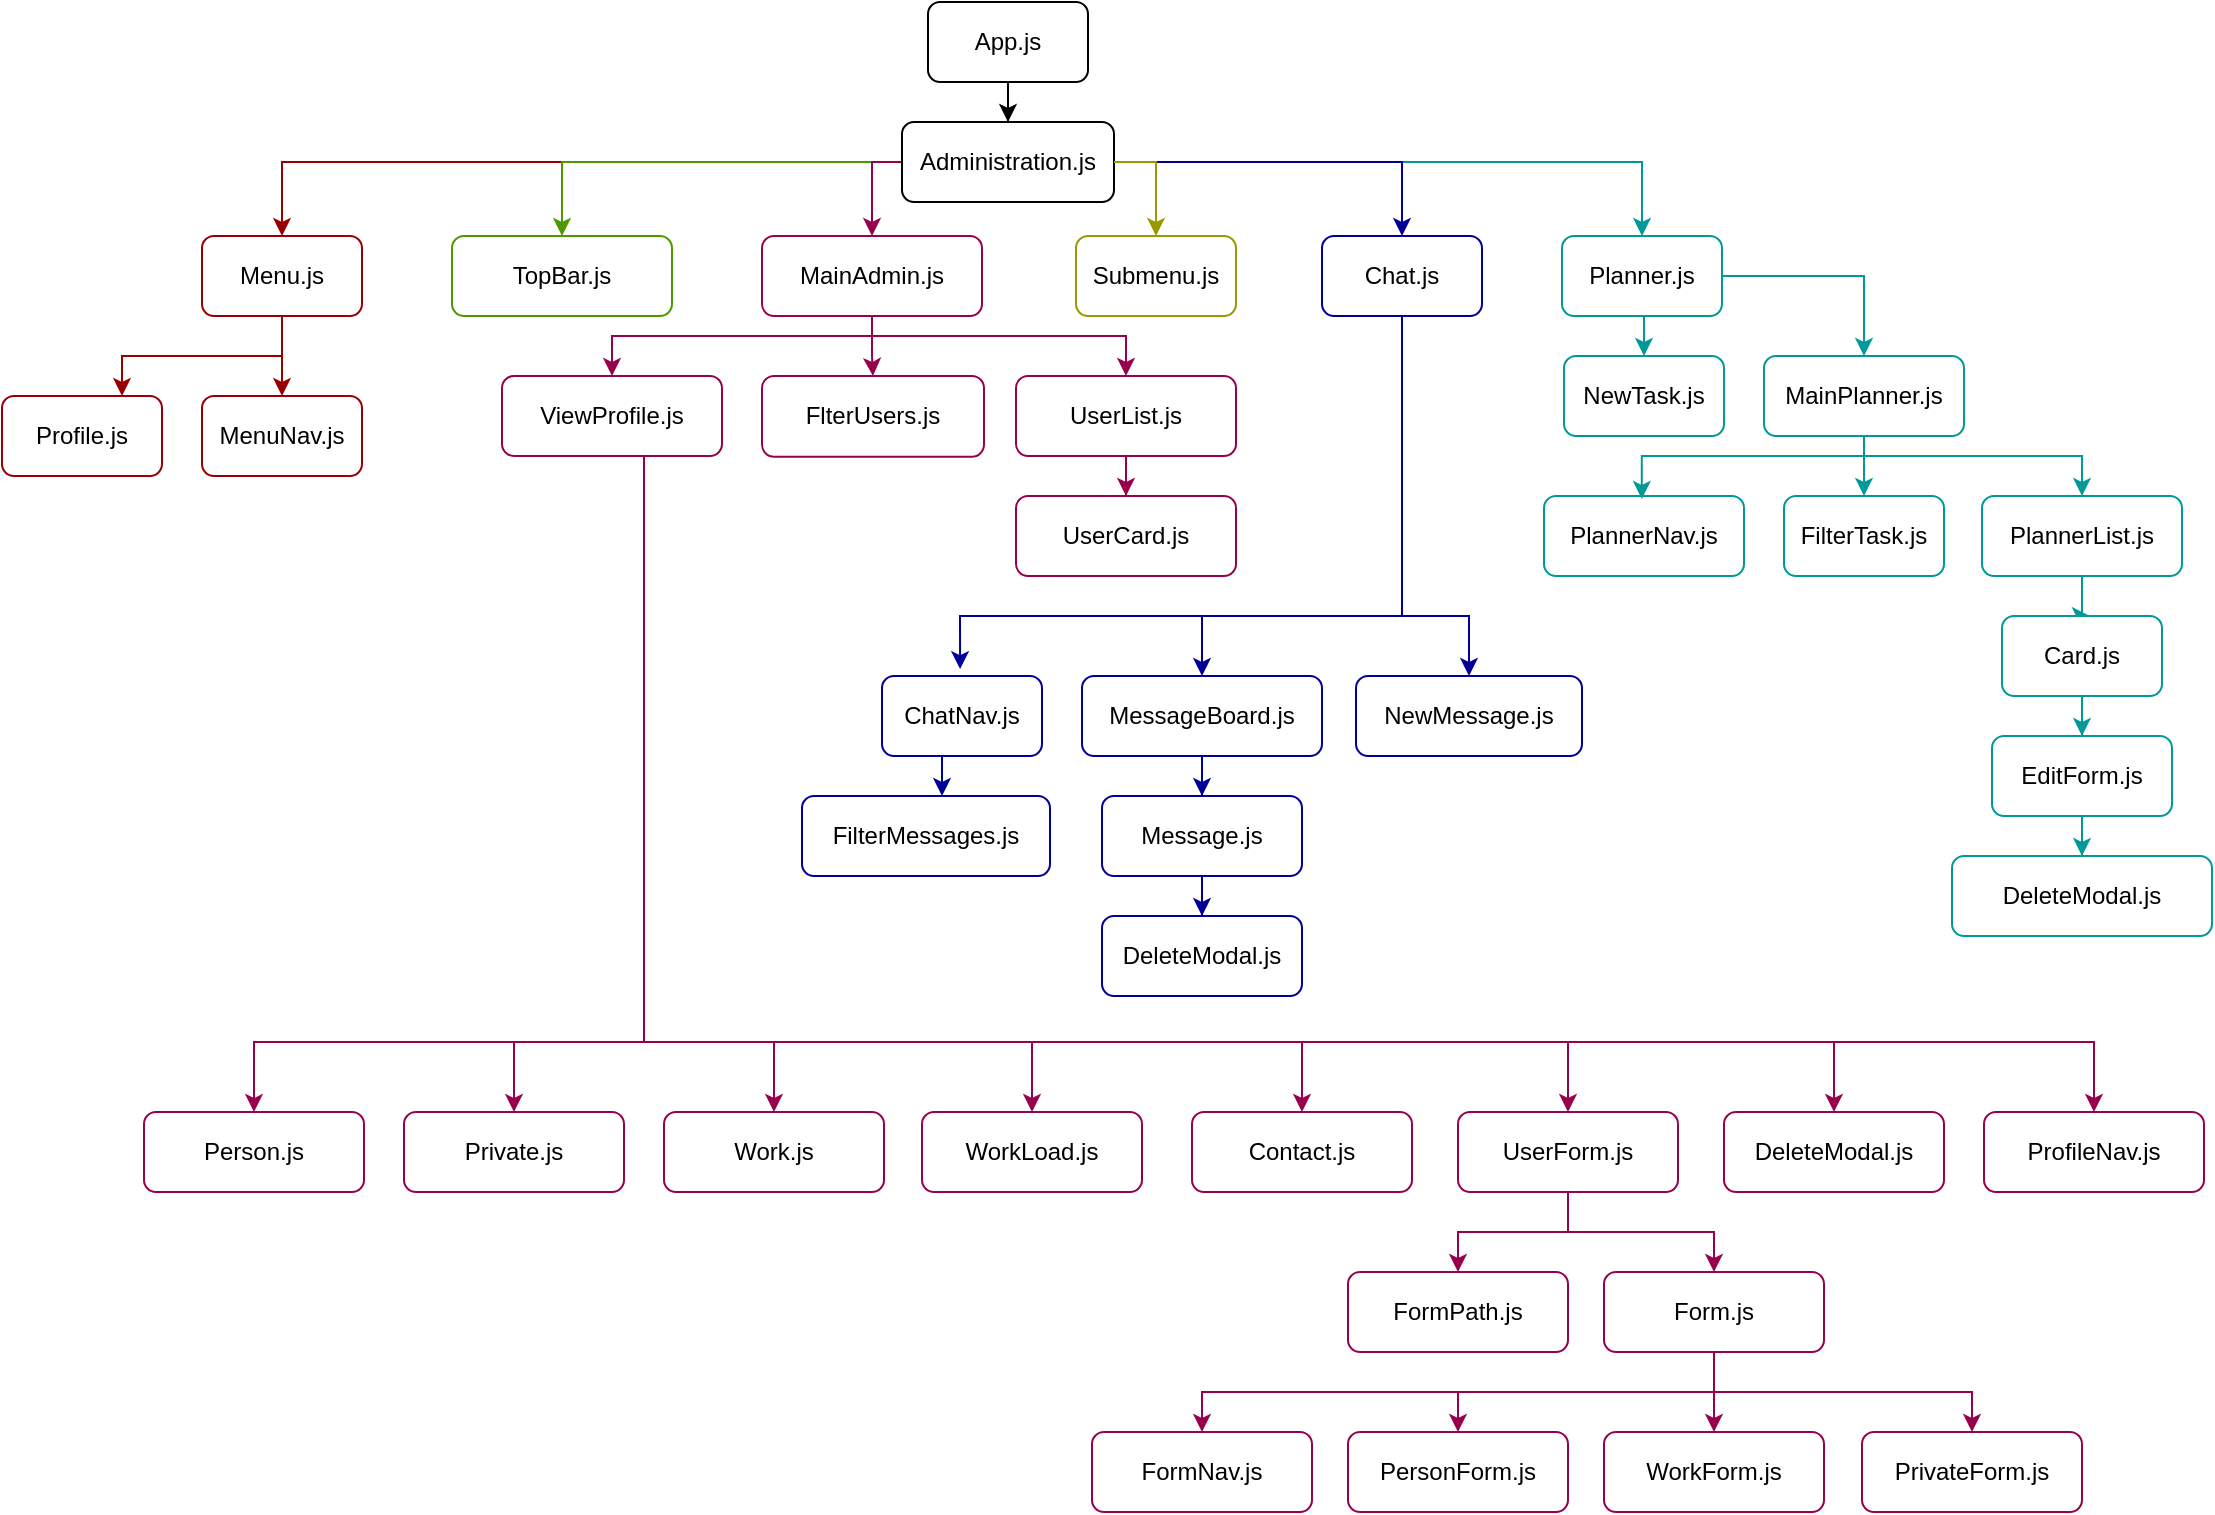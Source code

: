 <mxfile version="13.10.0" type="embed">
    <diagram id="Dcrq5JZs9aR9jM6ZTgnV" name="Page-1">
        <mxGraphModel dx="1854" dy="1184" grid="1" gridSize="10" guides="1" tooltips="1" connect="1" arrows="1" fold="1" page="1" pageScale="1" pageWidth="827" pageHeight="1169" math="0" shadow="0">
            <root>
                <mxCell id="0"/>
                <mxCell id="1" parent="0"/>
                <mxCell id="vG3_yeTdJCe7sarF-GK0-89" style="edgeStyle=orthogonalEdgeStyle;rounded=0;orthogonalLoop=1;jettySize=auto;html=1;entryX=0.5;entryY=0;entryDx=0;entryDy=0;" parent="1" source="2" target="3" edge="1">
                    <mxGeometry relative="1" as="geometry"/>
                </mxCell>
                <mxCell id="2" value="App.js" style="rounded=1;whiteSpace=wrap;html=1;" parent="1" vertex="1">
                    <mxGeometry x="-347" y="20" width="80" height="40" as="geometry"/>
                </mxCell>
                <mxCell id="31" style="edgeStyle=orthogonalEdgeStyle;rounded=0;orthogonalLoop=1;jettySize=auto;html=1;entryX=0.5;entryY=0;entryDx=0;entryDy=0;strokeColor=#990000;" parent="1" target="6" edge="1">
                    <mxGeometry relative="1" as="geometry">
                        <mxPoint x="-360" y="87" as="sourcePoint"/>
                        <Array as="points">
                            <mxPoint x="-360" y="100"/>
                            <mxPoint x="-670" y="100"/>
                        </Array>
                    </mxGeometry>
                </mxCell>
                <mxCell id="32" style="edgeStyle=orthogonalEdgeStyle;rounded=0;orthogonalLoop=1;jettySize=auto;html=1;entryX=0.5;entryY=0;entryDx=0;entryDy=0;fillColor=#4D9900;strokeColor=#4D9900;" parent="1" target="4" edge="1">
                    <mxGeometry relative="1" as="geometry">
                        <mxPoint x="-360" y="87" as="sourcePoint"/>
                        <Array as="points">
                            <mxPoint x="-360" y="100"/>
                            <mxPoint x="-530" y="100"/>
                        </Array>
                    </mxGeometry>
                </mxCell>
                <mxCell id="33" style="edgeStyle=orthogonalEdgeStyle;rounded=0;orthogonalLoop=1;jettySize=auto;html=1;entryX=0.5;entryY=0;entryDx=0;entryDy=0;exitX=0;exitY=0.5;exitDx=0;exitDy=0;strokeColor=#99004D;" parent="1" source="3" target="7" edge="1">
                    <mxGeometry relative="1" as="geometry">
                        <mxPoint x="-375" y="87" as="sourcePoint"/>
                        <Array as="points">
                            <mxPoint x="-375" y="100"/>
                        </Array>
                    </mxGeometry>
                </mxCell>
                <mxCell id="36" style="edgeStyle=orthogonalEdgeStyle;rounded=0;orthogonalLoop=1;jettySize=auto;html=1;strokeColor=#009999;" parent="1" target="10" edge="1">
                    <mxGeometry relative="1" as="geometry">
                        <mxPoint x="-254" y="87" as="sourcePoint"/>
                        <Array as="points">
                            <mxPoint x="-254" y="100"/>
                            <mxPoint x="10" y="100"/>
                        </Array>
                    </mxGeometry>
                </mxCell>
                <mxCell id="3" value="Administration.js" style="rounded=1;whiteSpace=wrap;html=1;" parent="1" vertex="1">
                    <mxGeometry x="-360" y="80" width="106" height="40" as="geometry"/>
                </mxCell>
                <mxCell id="4" value="TopBar.js" style="rounded=1;whiteSpace=wrap;html=1;strokeColor=#4D9900;" parent="1" vertex="1">
                    <mxGeometry x="-585" y="137" width="110" height="40" as="geometry"/>
                </mxCell>
                <mxCell id="13" style="edgeStyle=orthogonalEdgeStyle;rounded=0;orthogonalLoop=1;jettySize=auto;html=1;exitX=0.5;exitY=1;exitDx=0;exitDy=0;entryX=0.5;entryY=0;entryDx=0;entryDy=0;strokeColor=#990000;" parent="1" source="6" target="11" edge="1">
                    <mxGeometry relative="1" as="geometry"/>
                </mxCell>
                <mxCell id="14" style="edgeStyle=orthogonalEdgeStyle;rounded=0;orthogonalLoop=1;jettySize=auto;html=1;entryX=0.75;entryY=0;entryDx=0;entryDy=0;strokeColor=#990000;" parent="1" source="6" target="12" edge="1">
                    <mxGeometry relative="1" as="geometry">
                        <Array as="points">
                            <mxPoint x="-670" y="197"/>
                            <mxPoint x="-750" y="197"/>
                        </Array>
                    </mxGeometry>
                </mxCell>
                <mxCell id="6" value="Menu.js" style="rounded=1;whiteSpace=wrap;html=1;strokeColor=#990000;" parent="1" vertex="1">
                    <mxGeometry x="-710" y="137" width="80" height="40" as="geometry"/>
                </mxCell>
                <mxCell id="37" style="edgeStyle=orthogonalEdgeStyle;rounded=0;orthogonalLoop=1;jettySize=auto;html=1;entryX=0.5;entryY=0;entryDx=0;entryDy=0;strokeColor=#99004D;" parent="1" source="7" target="17" edge="1">
                    <mxGeometry relative="1" as="geometry">
                        <Array as="points">
                            <mxPoint x="-375" y="187"/>
                            <mxPoint x="-505" y="187"/>
                        </Array>
                    </mxGeometry>
                </mxCell>
                <mxCell id="38" style="edgeStyle=orthogonalEdgeStyle;rounded=0;orthogonalLoop=1;jettySize=auto;html=1;entryX=0.5;entryY=0;entryDx=0;entryDy=0;strokeColor=#99004D;" parent="1" source="7" target="16" edge="1">
                    <mxGeometry relative="1" as="geometry"/>
                </mxCell>
                <mxCell id="39" style="edgeStyle=orthogonalEdgeStyle;rounded=0;orthogonalLoop=1;jettySize=auto;html=1;entryX=0.5;entryY=0;entryDx=0;entryDy=0;strokeColor=#99004D;" parent="1" source="7" target="18" edge="1">
                    <mxGeometry relative="1" as="geometry">
                        <Array as="points">
                            <mxPoint x="-375" y="187"/>
                            <mxPoint x="-248" y="187"/>
                        </Array>
                    </mxGeometry>
                </mxCell>
                <mxCell id="7" value="MainAdmin.js" style="rounded=1;whiteSpace=wrap;html=1;strokeColor=#99004D;" parent="1" vertex="1">
                    <mxGeometry x="-430" y="137" width="110" height="40" as="geometry"/>
                </mxCell>
                <mxCell id="45" style="edgeStyle=orthogonalEdgeStyle;rounded=0;orthogonalLoop=1;jettySize=auto;html=1;entryX=0.488;entryY=-0.086;entryDx=0;entryDy=0;entryPerimeter=0;strokeColor=#000099;" parent="1" target="42" edge="1">
                    <mxGeometry relative="1" as="geometry">
                        <mxPoint x="-110" y="137" as="sourcePoint"/>
                        <Array as="points">
                            <mxPoint x="-110" y="327"/>
                            <mxPoint x="-331" y="327"/>
                        </Array>
                    </mxGeometry>
                </mxCell>
                <mxCell id="46" style="edgeStyle=orthogonalEdgeStyle;rounded=0;orthogonalLoop=1;jettySize=auto;html=1;strokeColor=#000099;" parent="1" target="43" edge="1">
                    <mxGeometry relative="1" as="geometry">
                        <mxPoint x="-110" y="137" as="sourcePoint"/>
                        <Array as="points">
                            <mxPoint x="-110" y="327"/>
                            <mxPoint x="-210" y="327"/>
                        </Array>
                    </mxGeometry>
                </mxCell>
                <mxCell id="47" style="edgeStyle=orthogonalEdgeStyle;rounded=0;orthogonalLoop=1;jettySize=auto;html=1;entryX=0.5;entryY=0;entryDx=0;entryDy=0;strokeColor=#000099;" parent="1" target="44" edge="1">
                    <mxGeometry relative="1" as="geometry">
                        <mxPoint x="-110" y="137" as="sourcePoint"/>
                        <Array as="points">
                            <mxPoint x="-110" y="327"/>
                            <mxPoint x="-76" y="327"/>
                        </Array>
                    </mxGeometry>
                </mxCell>
                <mxCell id="8" value="Chat.js" style="rounded=1;whiteSpace=wrap;html=1;strokeColor=#000099;" parent="1" vertex="1">
                    <mxGeometry x="-150" y="137" width="80" height="40" as="geometry"/>
                </mxCell>
                <mxCell id="9" value="Submenu.js" style="rounded=1;whiteSpace=wrap;html=1;strokeColor=#999900;" parent="1" vertex="1">
                    <mxGeometry x="-273" y="137" width="80" height="40" as="geometry"/>
                </mxCell>
                <mxCell id="82" style="edgeStyle=orthogonalEdgeStyle;rounded=0;orthogonalLoop=1;jettySize=auto;html=1;entryX=0.5;entryY=0;entryDx=0;entryDy=0;strokeColor=#009999;" parent="1" source="10" target="68" edge="1">
                    <mxGeometry relative="1" as="geometry">
                        <Array as="points">
                            <mxPoint x="11" y="197"/>
                            <mxPoint x="11" y="197"/>
                        </Array>
                    </mxGeometry>
                </mxCell>
                <mxCell id="83" style="edgeStyle=orthogonalEdgeStyle;rounded=0;orthogonalLoop=1;jettySize=auto;html=1;entryX=0.5;entryY=0;entryDx=0;entryDy=0;strokeColor=#009999;" parent="1" source="10" target="70" edge="1">
                    <mxGeometry relative="1" as="geometry"/>
                </mxCell>
                <mxCell id="10" value="Planner.js" style="rounded=1;whiteSpace=wrap;html=1;strokeColor=#009999;" parent="1" vertex="1">
                    <mxGeometry x="-30" y="137" width="80" height="40" as="geometry"/>
                </mxCell>
                <mxCell id="11" value="MenuNav.js" style="rounded=1;whiteSpace=wrap;html=1;strokeColor=#990000;" parent="1" vertex="1">
                    <mxGeometry x="-710" y="217" width="80" height="40" as="geometry"/>
                </mxCell>
                <mxCell id="12" value="Profile.js" style="rounded=1;whiteSpace=wrap;html=1;strokeColor=#990000;" parent="1" vertex="1">
                    <mxGeometry x="-810" y="217" width="80" height="40" as="geometry"/>
                </mxCell>
                <mxCell id="16" value="FlterUsers.js" style="rounded=1;whiteSpace=wrap;html=1;strokeColor=#99004D;" parent="1" vertex="1">
                    <mxGeometry x="-430" y="207" width="111" height="40.36" as="geometry"/>
                </mxCell>
                <mxCell id="41" style="edgeStyle=orthogonalEdgeStyle;rounded=0;orthogonalLoop=1;jettySize=auto;html=1;entryX=0.5;entryY=0;entryDx=0;entryDy=0;strokeColor=#99004D;" parent="1" source="17" target="27" edge="1">
                    <mxGeometry relative="1" as="geometry">
                        <mxPoint x="-505" y="500" as="targetPoint"/>
                        <Array as="points">
                            <mxPoint x="-489" y="540"/>
                            <mxPoint x="-295" y="540"/>
                        </Array>
                    </mxGeometry>
                </mxCell>
                <mxCell id="50" style="edgeStyle=orthogonalEdgeStyle;rounded=0;orthogonalLoop=1;jettySize=auto;html=1;strokeColor=#99004D;" parent="1" source="17" target="24" edge="1">
                    <mxGeometry relative="1" as="geometry">
                        <Array as="points">
                            <mxPoint x="-489" y="540"/>
                            <mxPoint x="-424" y="540"/>
                        </Array>
                    </mxGeometry>
                </mxCell>
                <mxCell id="51" style="edgeStyle=orthogonalEdgeStyle;rounded=0;orthogonalLoop=1;jettySize=auto;html=1;strokeColor=#99004D;" parent="1" source="17" target="21" edge="1">
                    <mxGeometry relative="1" as="geometry">
                        <Array as="points">
                            <mxPoint x="-489" y="540"/>
                            <mxPoint x="-160" y="540"/>
                        </Array>
                    </mxGeometry>
                </mxCell>
                <mxCell id="52" style="edgeStyle=orthogonalEdgeStyle;rounded=0;orthogonalLoop=1;jettySize=auto;html=1;strokeColor=#99004D;" parent="1" source="17" target="25" edge="1">
                    <mxGeometry relative="1" as="geometry">
                        <Array as="points">
                            <mxPoint x="-489" y="540"/>
                            <mxPoint x="-27" y="540"/>
                        </Array>
                    </mxGeometry>
                </mxCell>
                <mxCell id="53" style="edgeStyle=orthogonalEdgeStyle;rounded=0;orthogonalLoop=1;jettySize=auto;html=1;entryX=0.5;entryY=0;entryDx=0;entryDy=0;strokeColor=#99004D;" parent="1" target="23" edge="1">
                    <mxGeometry relative="1" as="geometry">
                        <mxPoint x="-489" y="248" as="sourcePoint"/>
                        <mxPoint x="-764" y="576" as="targetPoint"/>
                        <Array as="points">
                            <mxPoint x="-489" y="248"/>
                            <mxPoint x="-489" y="540"/>
                            <mxPoint x="-554" y="540"/>
                        </Array>
                    </mxGeometry>
                </mxCell>
                <mxCell id="54" style="edgeStyle=orthogonalEdgeStyle;rounded=0;orthogonalLoop=1;jettySize=auto;html=1;entryX=0.5;entryY=0;entryDx=0;entryDy=0;strokeColor=#99004D;" parent="1" source="17" target="20" edge="1">
                    <mxGeometry relative="1" as="geometry">
                        <mxPoint x="-505.0" y="263" as="sourcePoint"/>
                        <Array as="points">
                            <mxPoint x="-489" y="540"/>
                            <mxPoint x="-684" y="540"/>
                        </Array>
                    </mxGeometry>
                </mxCell>
                <mxCell id="55" style="edgeStyle=orthogonalEdgeStyle;rounded=0;orthogonalLoop=1;jettySize=auto;html=1;entryX=0.5;entryY=0;entryDx=0;entryDy=0;strokeColor=#99004D;" parent="1" target="26" edge="1">
                    <mxGeometry relative="1" as="geometry">
                        <mxPoint x="-489" y="248" as="sourcePoint"/>
                        <mxPoint x="-104" y="576" as="targetPoint"/>
                        <Array as="points">
                            <mxPoint x="-489" y="248"/>
                            <mxPoint x="-489" y="540"/>
                            <mxPoint x="106" y="540"/>
                        </Array>
                    </mxGeometry>
                </mxCell>
                <mxCell id="56" style="edgeStyle=orthogonalEdgeStyle;rounded=0;orthogonalLoop=1;jettySize=auto;html=1;exitX=0.5;exitY=1;exitDx=0;exitDy=0;strokeColor=#99004D;" parent="1" source="17" target="22" edge="1">
                    <mxGeometry relative="1" as="geometry">
                        <mxPoint x="-505.0" y="263" as="sourcePoint"/>
                        <Array as="points">
                            <mxPoint x="-489" y="247"/>
                            <mxPoint x="-489" y="540"/>
                            <mxPoint x="236" y="540"/>
                        </Array>
                    </mxGeometry>
                </mxCell>
                <mxCell id="17" value="ViewProfile.js" style="rounded=1;whiteSpace=wrap;html=1;strokeColor=#99004D;" parent="1" vertex="1">
                    <mxGeometry x="-560" y="207" width="110" height="40" as="geometry"/>
                </mxCell>
                <mxCell id="40" style="edgeStyle=orthogonalEdgeStyle;rounded=0;orthogonalLoop=1;jettySize=auto;html=1;strokeColor=#99004D;" parent="1" source="18" target="19" edge="1">
                    <mxGeometry relative="1" as="geometry"/>
                </mxCell>
                <mxCell id="18" value="UserList.js" style="rounded=1;whiteSpace=wrap;html=1;strokeColor=#99004D;" parent="1" vertex="1">
                    <mxGeometry x="-303" y="207" width="110" height="40" as="geometry"/>
                </mxCell>
                <mxCell id="19" value="UserCard.js" style="rounded=1;whiteSpace=wrap;html=1;strokeColor=#99004D;" parent="1" vertex="1">
                    <mxGeometry x="-303" y="267" width="110" height="40" as="geometry"/>
                </mxCell>
                <mxCell id="20" value="Person.js" style="rounded=1;whiteSpace=wrap;html=1;strokeColor=#99004D;" parent="1" vertex="1">
                    <mxGeometry x="-739" y="575" width="110" height="40" as="geometry"/>
                </mxCell>
                <mxCell id="21" value="Contact.js" style="rounded=1;whiteSpace=wrap;html=1;strokeColor=#99004D;" parent="1" vertex="1">
                    <mxGeometry x="-215" y="575" width="110" height="40" as="geometry"/>
                </mxCell>
                <mxCell id="22" value="ProfileNav.js" style="rounded=1;whiteSpace=wrap;html=1;strokeColor=#99004D;" parent="1" vertex="1">
                    <mxGeometry x="181" y="575" width="110" height="40" as="geometry"/>
                </mxCell>
                <mxCell id="23" value="Private.js" style="rounded=1;whiteSpace=wrap;html=1;strokeColor=#99004D;" parent="1" vertex="1">
                    <mxGeometry x="-609" y="575" width="110" height="40" as="geometry"/>
                </mxCell>
                <mxCell id="24" value="Work.js" style="rounded=1;whiteSpace=wrap;html=1;strokeColor=#99004D;" parent="1" vertex="1">
                    <mxGeometry x="-479" y="575" width="110" height="40" as="geometry"/>
                </mxCell>
                <mxCell id="57" style="edgeStyle=orthogonalEdgeStyle;rounded=0;orthogonalLoop=1;jettySize=auto;html=1;entryX=0.5;entryY=0;entryDx=0;entryDy=0;strokeColor=#99004D;" parent="1" source="25" target="30" edge="1">
                    <mxGeometry relative="1" as="geometry"/>
                </mxCell>
                <mxCell id="58" style="edgeStyle=orthogonalEdgeStyle;rounded=0;orthogonalLoop=1;jettySize=auto;html=1;strokeColor=#99004D;" parent="1" source="25" target="29" edge="1">
                    <mxGeometry relative="1" as="geometry"/>
                </mxCell>
                <mxCell id="25" value="UserForm.js" style="rounded=1;whiteSpace=wrap;html=1;strokeColor=#99004D;" parent="1" vertex="1">
                    <mxGeometry x="-82" y="575" width="110" height="40" as="geometry"/>
                </mxCell>
                <mxCell id="26" value="DeleteModal.js" style="rounded=1;whiteSpace=wrap;html=1;strokeColor=#99004D;" parent="1" vertex="1">
                    <mxGeometry x="51" y="575" width="110" height="40" as="geometry"/>
                </mxCell>
                <mxCell id="27" value="WorkLoad.js" style="rounded=1;whiteSpace=wrap;html=1;strokeColor=#99004D;" parent="1" vertex="1">
                    <mxGeometry x="-350" y="575" width="110" height="40" as="geometry"/>
                </mxCell>
                <mxCell id="63" style="edgeStyle=orthogonalEdgeStyle;rounded=0;orthogonalLoop=1;jettySize=auto;html=1;entryX=0.5;entryY=0;entryDx=0;entryDy=0;strokeColor=#99004D;" parent="1" source="29" target="59" edge="1">
                    <mxGeometry relative="1" as="geometry"/>
                </mxCell>
                <mxCell id="64" style="edgeStyle=orthogonalEdgeStyle;rounded=0;orthogonalLoop=1;jettySize=auto;html=1;entryX=0.5;entryY=0;entryDx=0;entryDy=0;strokeColor=#99004D;" parent="1" source="29" target="61" edge="1">
                    <mxGeometry relative="1" as="geometry">
                        <Array as="points">
                            <mxPoint x="46" y="715"/>
                            <mxPoint x="175" y="715"/>
                        </Array>
                    </mxGeometry>
                </mxCell>
                <mxCell id="65" style="edgeStyle=orthogonalEdgeStyle;rounded=0;orthogonalLoop=1;jettySize=auto;html=1;entryX=0.5;entryY=0;entryDx=0;entryDy=0;strokeColor=#99004D;" parent="1" source="29" target="62" edge="1">
                    <mxGeometry relative="1" as="geometry">
                        <Array as="points">
                            <mxPoint x="46" y="715"/>
                            <mxPoint x="-82" y="715"/>
                        </Array>
                    </mxGeometry>
                </mxCell>
                <mxCell id="66" style="edgeStyle=orthogonalEdgeStyle;rounded=0;orthogonalLoop=1;jettySize=auto;html=1;entryX=0.5;entryY=0;entryDx=0;entryDy=0;strokeColor=#99004D;" parent="1" source="29" target="60" edge="1">
                    <mxGeometry relative="1" as="geometry">
                        <Array as="points">
                            <mxPoint x="46" y="715"/>
                            <mxPoint x="-210" y="715"/>
                        </Array>
                    </mxGeometry>
                </mxCell>
                <mxCell id="29" value="Form.js" style="rounded=1;whiteSpace=wrap;html=1;strokeColor=#99004D;" parent="1" vertex="1">
                    <mxGeometry x="-9" y="655" width="110" height="40" as="geometry"/>
                </mxCell>
                <mxCell id="30" value="FormPath.js" style="rounded=1;whiteSpace=wrap;html=1;strokeColor=#99004D;" parent="1" vertex="1">
                    <mxGeometry x="-137" y="655" width="110" height="40" as="geometry"/>
                </mxCell>
                <mxCell id="78" style="edgeStyle=orthogonalEdgeStyle;rounded=0;orthogonalLoop=1;jettySize=auto;html=1;exitX=0.5;exitY=1;exitDx=0;exitDy=0;strokeColor=#000099;" parent="1" source="42" target="77" edge="1">
                    <mxGeometry relative="1" as="geometry">
                        <Array as="points">
                            <mxPoint x="-340" y="407"/>
                            <mxPoint x="-340" y="407"/>
                        </Array>
                    </mxGeometry>
                </mxCell>
                <mxCell id="42" value="ChatNav.js" style="rounded=1;whiteSpace=wrap;html=1;strokeColor=#000099;" parent="1" vertex="1">
                    <mxGeometry x="-370" y="357" width="80" height="40" as="geometry"/>
                </mxCell>
                <mxCell id="49" style="edgeStyle=orthogonalEdgeStyle;rounded=0;orthogonalLoop=1;jettySize=auto;html=1;entryX=0.5;entryY=0;entryDx=0;entryDy=0;strokeColor=#000099;" parent="1" source="43" target="48" edge="1">
                    <mxGeometry relative="1" as="geometry"/>
                </mxCell>
                <mxCell id="43" value="MessageBoard.js" style="rounded=1;whiteSpace=wrap;html=1;strokeColor=#000099;" parent="1" vertex="1">
                    <mxGeometry x="-270" y="357" width="120" height="40" as="geometry"/>
                </mxCell>
                <mxCell id="44" value="NewMessage.js" style="rounded=1;whiteSpace=wrap;html=1;strokeColor=#000099;" parent="1" vertex="1">
                    <mxGeometry x="-133" y="357" width="113" height="40" as="geometry"/>
                </mxCell>
                <mxCell id="81" style="edgeStyle=orthogonalEdgeStyle;rounded=0;orthogonalLoop=1;jettySize=auto;html=1;entryX=0.5;entryY=0;entryDx=0;entryDy=0;strokeColor=#000099;" parent="1" source="48" target="79" edge="1">
                    <mxGeometry relative="1" as="geometry"/>
                </mxCell>
                <mxCell id="48" value="Message.js" style="rounded=1;whiteSpace=wrap;html=1;strokeColor=#000099;" parent="1" vertex="1">
                    <mxGeometry x="-260" y="417" width="100" height="40" as="geometry"/>
                </mxCell>
                <mxCell id="59" value="WorkForm.js" style="rounded=1;whiteSpace=wrap;html=1;strokeColor=#99004D;" parent="1" vertex="1">
                    <mxGeometry x="-9" y="735" width="110" height="40" as="geometry"/>
                </mxCell>
                <mxCell id="60" value="FormNav.js" style="rounded=1;whiteSpace=wrap;html=1;strokeColor=#99004D;" parent="1" vertex="1">
                    <mxGeometry x="-265" y="735" width="110" height="40" as="geometry"/>
                </mxCell>
                <mxCell id="61" value="PrivateForm.js" style="rounded=1;whiteSpace=wrap;html=1;strokeColor=#99004D;" parent="1" vertex="1">
                    <mxGeometry x="120" y="735" width="110" height="40" as="geometry"/>
                </mxCell>
                <mxCell id="62" value="PersonForm.js" style="rounded=1;whiteSpace=wrap;html=1;strokeColor=#99004D;" parent="1" vertex="1">
                    <mxGeometry x="-137" y="735" width="110" height="40" as="geometry"/>
                </mxCell>
                <mxCell id="67" value="PlannerNav.js" style="rounded=1;whiteSpace=wrap;html=1;strokeColor=#009999;" parent="1" vertex="1">
                    <mxGeometry x="-39" y="267" width="100" height="40" as="geometry"/>
                </mxCell>
                <mxCell id="68" value="NewTask.js" style="rounded=1;whiteSpace=wrap;html=1;strokeColor=#009999;" parent="1" vertex="1">
                    <mxGeometry x="-29" y="197" width="80" height="40" as="geometry"/>
                </mxCell>
                <mxCell id="87" style="edgeStyle=orthogonalEdgeStyle;rounded=0;orthogonalLoop=1;jettySize=auto;html=1;entryX=0.55;entryY=0;entryDx=0;entryDy=0;entryPerimeter=0;strokeColor=#009999;" parent="1" source="69" target="71" edge="1">
                    <mxGeometry relative="1" as="geometry"/>
                </mxCell>
                <mxCell id="69" value="PlannerList.js" style="rounded=1;whiteSpace=wrap;html=1;strokeColor=#009999;" parent="1" vertex="1">
                    <mxGeometry x="180" y="267" width="100" height="40" as="geometry"/>
                </mxCell>
                <mxCell id="84" style="edgeStyle=orthogonalEdgeStyle;rounded=0;orthogonalLoop=1;jettySize=auto;html=1;entryX=0.489;entryY=0.037;entryDx=0;entryDy=0;entryPerimeter=0;strokeColor=#009999;" parent="1" source="70" target="67" edge="1">
                    <mxGeometry relative="1" as="geometry">
                        <Array as="points">
                            <mxPoint x="121" y="247"/>
                            <mxPoint x="10" y="247"/>
                        </Array>
                    </mxGeometry>
                </mxCell>
                <mxCell id="85" style="edgeStyle=orthogonalEdgeStyle;rounded=0;orthogonalLoop=1;jettySize=auto;html=1;entryX=0.5;entryY=0;entryDx=0;entryDy=0;strokeColor=#009999;" parent="1" source="70" target="72" edge="1">
                    <mxGeometry relative="1" as="geometry"/>
                </mxCell>
                <mxCell id="86" style="edgeStyle=orthogonalEdgeStyle;rounded=0;orthogonalLoop=1;jettySize=auto;html=1;entryX=0.5;entryY=0;entryDx=0;entryDy=0;strokeColor=#009999;" parent="1" source="70" target="69" edge="1">
                    <mxGeometry relative="1" as="geometry">
                        <Array as="points">
                            <mxPoint x="121" y="247"/>
                            <mxPoint x="230" y="247"/>
                        </Array>
                    </mxGeometry>
                </mxCell>
                <mxCell id="70" value="MainPlanner.js" style="rounded=1;whiteSpace=wrap;html=1;strokeColor=#009999;" parent="1" vertex="1">
                    <mxGeometry x="71" y="197" width="100" height="40" as="geometry"/>
                </mxCell>
                <mxCell id="88" style="edgeStyle=orthogonalEdgeStyle;rounded=0;orthogonalLoop=1;jettySize=auto;html=1;entryX=0.5;entryY=0;entryDx=0;entryDy=0;strokeColor=#009999;" parent="1" source="71" target="75" edge="1">
                    <mxGeometry relative="1" as="geometry"/>
                </mxCell>
                <mxCell id="71" value="Card.js" style="rounded=1;whiteSpace=wrap;html=1;strokeColor=#009999;" parent="1" vertex="1">
                    <mxGeometry x="190" y="327" width="80" height="40" as="geometry"/>
                </mxCell>
                <mxCell id="72" value="FilterTask.js" style="rounded=1;whiteSpace=wrap;html=1;strokeColor=#009999;" parent="1" vertex="1">
                    <mxGeometry x="81" y="267" width="80" height="40" as="geometry"/>
                </mxCell>
                <mxCell id="89" style="edgeStyle=orthogonalEdgeStyle;rounded=0;orthogonalLoop=1;jettySize=auto;html=1;entryX=0.5;entryY=0;entryDx=0;entryDy=0;strokeColor=#009999;" parent="1" source="75" target="76" edge="1">
                    <mxGeometry relative="1" as="geometry"/>
                </mxCell>
                <mxCell id="75" value="EditForm.js" style="rounded=1;whiteSpace=wrap;html=1;strokeColor=#009999;" parent="1" vertex="1">
                    <mxGeometry x="185" y="387" width="90" height="40" as="geometry"/>
                </mxCell>
                <mxCell id="76" value="DeleteModal.js" style="rounded=1;whiteSpace=wrap;html=1;strokeColor=#009999;" parent="1" vertex="1">
                    <mxGeometry x="165" y="447" width="130" height="40" as="geometry"/>
                </mxCell>
                <mxCell id="77" value="FilterMessages.js" style="rounded=1;whiteSpace=wrap;html=1;strokeColor=#000099;" parent="1" vertex="1">
                    <mxGeometry x="-410" y="417" width="124" height="40" as="geometry"/>
                </mxCell>
                <mxCell id="79" value="DeleteModal.js" style="rounded=1;whiteSpace=wrap;html=1;strokeColor=#000099;" parent="1" vertex="1">
                    <mxGeometry x="-260" y="477" width="100" height="40" as="geometry"/>
                </mxCell>
                <mxCell id="35" style="edgeStyle=orthogonalEdgeStyle;rounded=0;orthogonalLoop=1;jettySize=auto;html=1;strokeColor=#000099;" parent="1" target="8" edge="1">
                    <mxGeometry relative="1" as="geometry">
                        <mxPoint x="-254" y="100" as="sourcePoint"/>
                        <Array as="points">
                            <mxPoint x="-254" y="100"/>
                            <mxPoint x="-110" y="100"/>
                        </Array>
                    </mxGeometry>
                </mxCell>
                <mxCell id="34" style="edgeStyle=orthogonalEdgeStyle;rounded=0;orthogonalLoop=1;jettySize=auto;html=1;entryX=0.5;entryY=0;entryDx=0;entryDy=0;strokeColor=#999900;" parent="1" target="9" edge="1">
                    <mxGeometry relative="1" as="geometry">
                        <mxPoint x="-240" y="127" as="targetPoint"/>
                        <mxPoint x="-254" y="100" as="sourcePoint"/>
                        <Array as="points">
                            <mxPoint x="-254" y="100"/>
                            <mxPoint x="-233" y="100"/>
                        </Array>
                    </mxGeometry>
                </mxCell>
            </root>
        </mxGraphModel>
    </diagram>
</mxfile>